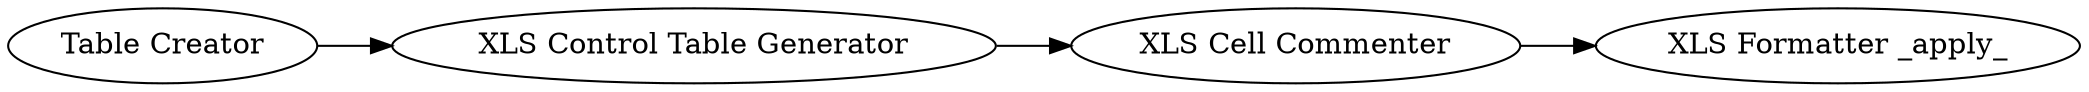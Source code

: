digraph {
	19 -> 20
	20 -> 18
	18 -> 16
	16 [label="XLS Formatter _apply_"]
	18 [label="XLS Cell Commenter"]
	20 [label="XLS Control Table Generator"]
	19 [label="Table Creator"]
	rankdir=LR
}
